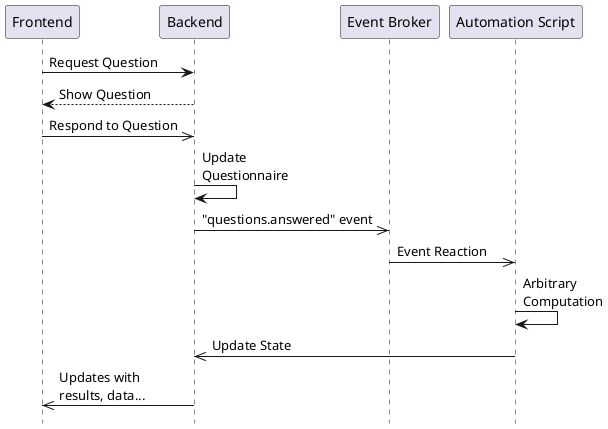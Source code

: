 @startuml questionnaire

hide footbox

participant Frontend
participant Backend
participant "Event Broker" as Broker
participant "Automation Script" as Script

participant Script


Frontend -> Backend: Request Question
Frontend <-- Backend: Show Question
Frontend ->> Backend: Respond to Question
Backend -> Backend: Update\nQuestionnaire

Backend ->> Broker: "questions.answered" event
Broker ->> Script: Event Reaction
Script -> Script: Arbitrary\nComputation
Backend <<- Script: Update State

Frontend <<- Backend: Updates with\nresults, data...

@enduml
